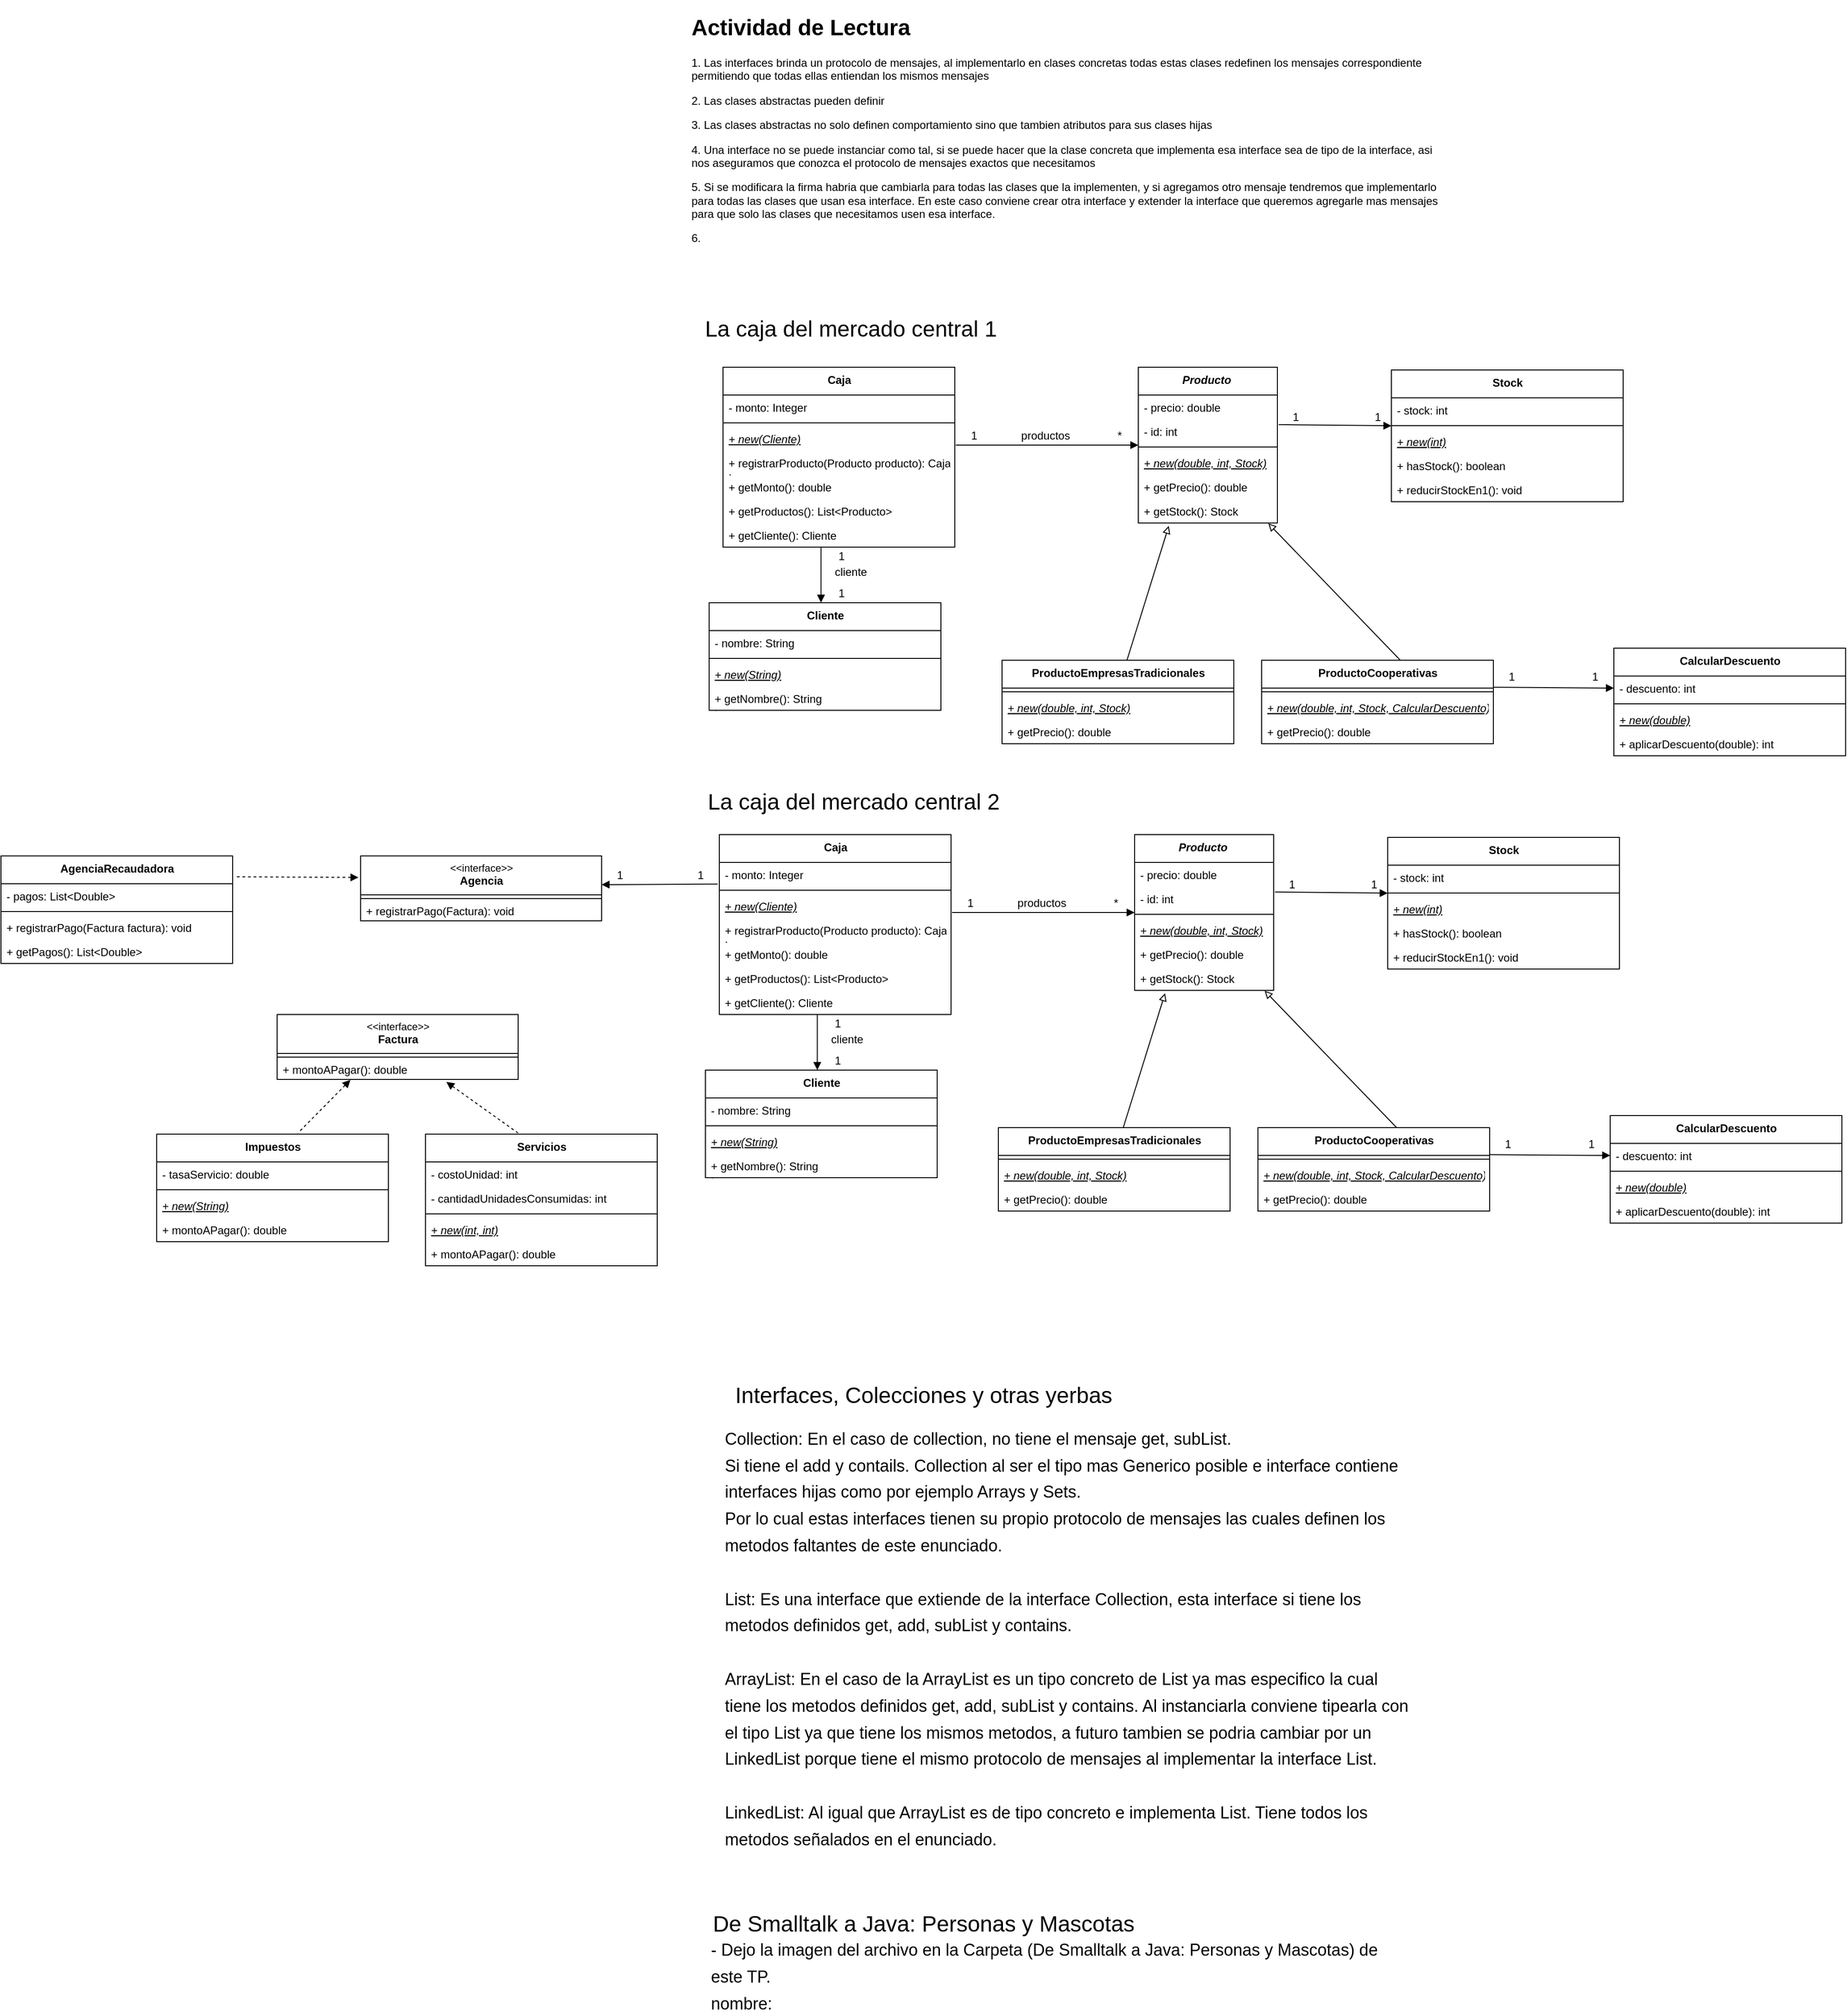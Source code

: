 <mxfile version="17.5.0" type="github">
  <diagram id="h2imKSvwqHgFwFgqD-qL" name="Page-1">
    <mxGraphModel dx="2871" dy="1004" grid="1" gridSize="10" guides="1" tooltips="1" connect="1" arrows="1" fold="1" page="1" pageScale="1" pageWidth="827" pageHeight="1169" math="0" shadow="0">
      <root>
        <mxCell id="0" />
        <mxCell id="1" parent="0" />
        <mxCell id="-CZiWa_femPdXsY6NKQu-2" value="&lt;h1&gt;Actividad de Lectura&lt;/h1&gt;&lt;p&gt;1. Las interfaces brinda un protocolo de mensajes, al implementarlo en clases concretas todas estas clases redefinen los mensajes correspondiente permitiendo que todas ellas entiendan los mismos mensajes&lt;/p&gt;&lt;p&gt;2. Las clases abstractas pueden definir&amp;nbsp;&lt;/p&gt;&lt;p&gt;3. Las clases abstractas no solo definen comportamiento sino que tambien atributos para sus clases hijas&lt;/p&gt;&lt;p&gt;4. Una interface no se puede instanciar como tal, si se puede hacer que la clase concreta que implementa esa interface sea de tipo de la interface, asi nos aseguramos que conozca el protocolo de mensajes exactos que necesitamos&lt;/p&gt;&lt;p&gt;5. Si se modificara la firma habria que cambiarla para todas las clases que la implementen, y si agregamos otro mensaje tendremos que implementarlo para todas las clases que usan esa interface. En este caso conviene crear otra interface y extender la interface que queremos agregarle mas mensajes para que solo las clases que necesitamos usen esa interface.&lt;/p&gt;&lt;p&gt;6.&lt;/p&gt;" style="text;html=1;strokeColor=none;fillColor=none;spacing=5;spacingTop=-20;whiteSpace=wrap;overflow=hidden;rounded=0;" parent="1" vertex="1">
          <mxGeometry y="10" width="820" height="320" as="geometry" />
        </mxCell>
        <mxCell id="-CZiWa_femPdXsY6NKQu-3" value="&lt;font style=&quot;font-size: 24px&quot;&gt;La caja del mercado central 1&lt;/font&gt;" style="text;html=1;strokeColor=none;fillColor=none;align=center;verticalAlign=middle;whiteSpace=wrap;rounded=0;" parent="1" vertex="1">
          <mxGeometry x="7" y="340" width="340" height="30" as="geometry" />
        </mxCell>
        <mxCell id="-CZiWa_femPdXsY6NKQu-32" style="edgeStyle=none;orthogonalLoop=1;jettySize=auto;html=1;exitX=1;exitY=1;exitDx=0;exitDy=0;endArrow=none;endFill=0;rounded=0;entryX=0.999;entryY=0.808;entryDx=0;entryDy=0;entryPerimeter=0;startArrow=block;startFill=1;" parent="1" source="-CZiWa_femPdXsY6NKQu-37" edge="1">
          <mxGeometry relative="1" as="geometry">
            <mxPoint x="289.997" y="479.998" as="targetPoint" />
            <mxPoint x="482.21" y="480.422" as="sourcePoint" />
          </mxGeometry>
        </mxCell>
        <mxCell id="-CZiWa_femPdXsY6NKQu-33" style="edgeStyle=none;orthogonalLoop=1;jettySize=auto;html=1;endArrow=none;endFill=0;rounded=0;entryX=0.5;entryY=0;entryDx=0;entryDy=0;startArrow=block;startFill=0;exitX=0.219;exitY=1.122;exitDx=0;exitDy=0;exitPerimeter=0;" parent="1" source="gRFT-Wpe63Sl7lDczQc_-70" edge="1">
          <mxGeometry relative="1" as="geometry">
            <mxPoint x="473.5" y="716" as="targetPoint" />
            <mxPoint x="542.149" y="485.402" as="sourcePoint" />
          </mxGeometry>
        </mxCell>
        <mxCell id="-CZiWa_femPdXsY6NKQu-34" style="edgeStyle=none;orthogonalLoop=1;jettySize=auto;html=1;endArrow=none;endFill=0;rounded=0;entryX=0.5;entryY=0;entryDx=0;entryDy=0;startArrow=block;startFill=0;exitX=0.935;exitY=1.015;exitDx=0;exitDy=0;exitPerimeter=0;" parent="1" source="gRFT-Wpe63Sl7lDczQc_-70" edge="1">
          <mxGeometry relative="1" as="geometry">
            <mxPoint x="773.5" y="716" as="targetPoint" />
            <mxPoint x="651.631" y="485.402" as="sourcePoint" />
          </mxGeometry>
        </mxCell>
        <mxCell id="-CZiWa_femPdXsY6NKQu-36" value="productos" style="text;html=1;strokeColor=none;fillColor=none;align=center;verticalAlign=middle;whiteSpace=wrap;rounded=0;" parent="1" vertex="1">
          <mxGeometry x="367" y="460" width="40" height="20" as="geometry" />
        </mxCell>
        <mxCell id="-CZiWa_femPdXsY6NKQu-37" value="*" style="text;html=1;strokeColor=none;fillColor=none;align=center;verticalAlign=middle;whiteSpace=wrap;rounded=0;" parent="1" vertex="1">
          <mxGeometry x="447" y="460" width="40" height="20" as="geometry" />
        </mxCell>
        <mxCell id="-CZiWa_femPdXsY6NKQu-38" value="1" style="text;html=1;strokeColor=none;fillColor=none;align=center;verticalAlign=middle;whiteSpace=wrap;rounded=0;" parent="1" vertex="1">
          <mxGeometry x="290" y="460" width="40" height="20" as="geometry" />
        </mxCell>
        <mxCell id="vVhiKxb_t9OgOWYi2Gku-13" style="edgeStyle=none;orthogonalLoop=1;jettySize=auto;html=1;exitX=0.481;exitY=-0.001;exitDx=0;exitDy=0;endArrow=none;endFill=0;rounded=0;entryX=0.481;entryY=1.022;entryDx=0;entryDy=0;entryPerimeter=0;startArrow=block;startFill=1;exitPerimeter=0;" parent="1" edge="1">
          <mxGeometry relative="1" as="geometry">
            <mxPoint x="144.68" y="590.572" as="targetPoint" />
            <mxPoint x="144.68" y="649.914" as="sourcePoint" />
          </mxGeometry>
        </mxCell>
        <mxCell id="vVhiKxb_t9OgOWYi2Gku-14" value="cliente" style="text;html=1;strokeColor=none;fillColor=none;align=center;verticalAlign=middle;whiteSpace=wrap;rounded=0;" parent="1" vertex="1">
          <mxGeometry x="157" y="607" width="40" height="20" as="geometry" />
        </mxCell>
        <mxCell id="vVhiKxb_t9OgOWYi2Gku-15" value="1" style="text;html=1;strokeColor=none;fillColor=none;align=center;verticalAlign=middle;whiteSpace=wrap;rounded=0;" parent="1" vertex="1">
          <mxGeometry x="147" y="590" width="40" height="20" as="geometry" />
        </mxCell>
        <mxCell id="vVhiKxb_t9OgOWYi2Gku-16" value="1" style="text;html=1;strokeColor=none;fillColor=none;align=center;verticalAlign=middle;whiteSpace=wrap;rounded=0;" parent="1" vertex="1">
          <mxGeometry x="147" y="630" width="40" height="20" as="geometry" />
        </mxCell>
        <mxCell id="vVhiKxb_t9OgOWYi2Gku-91" value="&lt;font style=&quot;font-size: 24px&quot;&gt;La caja del mercado central 2&lt;/font&gt;" style="text;html=1;strokeColor=none;fillColor=none;align=center;verticalAlign=middle;whiteSpace=wrap;rounded=0;" parent="1" vertex="1">
          <mxGeometry x="10" y="850" width="340" height="30" as="geometry" />
        </mxCell>
        <mxCell id="vVhiKxb_t9OgOWYi2Gku-92" value="&lt;font style=&quot;font-size: 24px&quot;&gt;Interfaces, Colecciones y otras yerbas&lt;/font&gt;" style="text;html=1;strokeColor=none;fillColor=none;align=center;verticalAlign=middle;whiteSpace=wrap;rounded=0;" parent="1" vertex="1">
          <mxGeometry x="24" y="1490" width="463" height="30" as="geometry" />
        </mxCell>
        <mxCell id="vVhiKxb_t9OgOWYi2Gku-93" value="&lt;font style=&quot;font-size: 18px&quot;&gt;Collection: En el caso de collection, no tiene el mensaje get, subList.&lt;br&gt;Si tiene el add y contails. Collection al ser el tipo mas Generico posible e interface contiene interfaces hijas como por ejemplo Arrays y Sets.&lt;br&gt;Por lo cual estas interfaces tienen su propio protocolo de mensajes las cuales definen los metodos faltantes de este enunciado.&lt;br&gt;&lt;br&gt;List: Es una interface que extiende de la interface Collection, esta interface si tiene los metodos definidos get, add, subList y contains.&lt;br&gt;&lt;br&gt;ArrayList: En el caso de la ArrayList es un tipo concreto de List ya mas especifico la cual tiene los metodos definidos get, add, subList y contains. Al instanciarla conviene tipearla con el tipo List ya que tiene los mismos metodos, a futuro tambien se podria cambiar por un LinkedList porque tiene el mismo protocolo de mensajes al implementar la interface List.&lt;br&gt;&lt;br&gt;LinkedList: Al igual que ArrayList es de tipo concreto e implementa List. Tiene todos los metodos señalados en el enunciado.&lt;br&gt;&lt;br&gt;&lt;/font&gt;" style="text;html=1;strokeColor=none;fillColor=none;align=left;verticalAlign=middle;whiteSpace=wrap;rounded=0;fontSize=24;" parent="1" vertex="1">
          <mxGeometry x="39" y="1760" width="750" height="40" as="geometry" />
        </mxCell>
        <mxCell id="vVhiKxb_t9OgOWYi2Gku-94" value="&lt;font style=&quot;font-size: 24px&quot;&gt;De Smalltalk a Java: Personas y Mascotas&lt;/font&gt;" style="text;html=1;strokeColor=none;fillColor=none;align=center;verticalAlign=middle;whiteSpace=wrap;rounded=0;" parent="1" vertex="1">
          <mxGeometry x="24" y="2060" width="463" height="30" as="geometry" />
        </mxCell>
        <mxCell id="vVhiKxb_t9OgOWYi2Gku-95" value="&lt;font style=&quot;font-size: 18px&quot;&gt;- Dejo la imagen del archivo en la Carpeta (De Smalltalk a Java: Personas y Mascotas) de este TP.&lt;br&gt;nombre:&amp;nbsp;&lt;br&gt;&lt;/font&gt;" style="text;html=1;strokeColor=none;fillColor=none;align=left;verticalAlign=middle;whiteSpace=wrap;rounded=0;fontSize=24;" parent="1" vertex="1">
          <mxGeometry x="24" y="2110" width="750" height="40" as="geometry" />
        </mxCell>
        <mxCell id="gRFT-Wpe63Sl7lDczQc_-9" style="edgeStyle=none;orthogonalLoop=1;jettySize=auto;html=1;exitX=0;exitY=0.516;exitDx=0;exitDy=0;endArrow=none;endFill=0;rounded=0;startArrow=block;startFill=1;exitPerimeter=0;entryX=1.009;entryY=0.228;entryDx=0;entryDy=0;entryPerimeter=0;" edge="1" parent="1" source="gRFT-Wpe63Sl7lDczQc_-62" target="s8EH2hZSlrzV0o0GCKrY-9">
          <mxGeometry relative="1" as="geometry">
            <mxPoint x="700" y="456" as="targetPoint" />
            <mxPoint x="808.935" y="456.126" as="sourcePoint" />
          </mxGeometry>
        </mxCell>
        <mxCell id="gRFT-Wpe63Sl7lDczQc_-10" style="edgeStyle=none;orthogonalLoop=1;jettySize=auto;html=1;exitX=0;exitY=0.5;exitDx=0;exitDy=0;endArrow=none;endFill=0;rounded=0;startArrow=block;startFill=1;entryX=0.998;entryY=0.324;entryDx=0;entryDy=0;entryPerimeter=0;" edge="1" parent="1" source="gRFT-Wpe63Sl7lDczQc_-2" target="gRFT-Wpe63Sl7lDczQc_-52">
          <mxGeometry relative="1" as="geometry">
            <mxPoint x="901.012" y="731.222" as="targetPoint" />
            <mxPoint x="808.935" y="396.126" as="sourcePoint" />
          </mxGeometry>
        </mxCell>
        <mxCell id="gRFT-Wpe63Sl7lDczQc_-13" value="1" style="text;html=1;strokeColor=none;fillColor=none;align=center;verticalAlign=middle;whiteSpace=wrap;rounded=0;" vertex="1" parent="1">
          <mxGeometry x="637" y="440" width="40" height="20" as="geometry" />
        </mxCell>
        <mxCell id="gRFT-Wpe63Sl7lDczQc_-14" value="1" style="text;html=1;strokeColor=none;fillColor=none;align=center;verticalAlign=middle;whiteSpace=wrap;rounded=0;" vertex="1" parent="1">
          <mxGeometry x="723.5" y="440" width="43" height="20" as="geometry" />
        </mxCell>
        <mxCell id="gRFT-Wpe63Sl7lDczQc_-16" value="1" style="text;html=1;strokeColor=none;fillColor=none;align=center;verticalAlign=middle;whiteSpace=wrap;rounded=0;" vertex="1" parent="1">
          <mxGeometry x="870" y="720" width="40" height="20" as="geometry" />
        </mxCell>
        <mxCell id="gRFT-Wpe63Sl7lDczQc_-17" value="1" style="text;html=1;strokeColor=none;fillColor=none;align=center;verticalAlign=middle;whiteSpace=wrap;rounded=0;" vertex="1" parent="1">
          <mxGeometry x="960" y="720" width="40" height="20" as="geometry" />
        </mxCell>
        <mxCell id="gRFT-Wpe63Sl7lDczQc_-18" value="&lt;span style=&quot;font-size: 12px ; font-weight: 700&quot;&gt;Caja&lt;/span&gt;" style="swimlane;fontStyle=0;align=center;verticalAlign=top;childLayout=stackLayout;horizontal=1;startSize=30;horizontalStack=0;resizeParent=1;resizeParentMax=0;resizeLast=0;collapsible=0;marginBottom=0;html=1;labelBackgroundColor=none;labelBorderColor=none;fontSize=11;" vertex="1" parent="1">
          <mxGeometry x="39" y="396" width="250" height="194" as="geometry" />
        </mxCell>
        <mxCell id="gRFT-Wpe63Sl7lDczQc_-30" value="- monto: Integer" style="text;strokeColor=none;fillColor=none;align=left;verticalAlign=top;spacingLeft=4;spacingRight=4;overflow=hidden;rotatable=0;points=[[0,0.5],[1,0.5]];portConstraint=eastwest;" vertex="1" parent="gRFT-Wpe63Sl7lDczQc_-18">
          <mxGeometry y="30" width="250" height="26" as="geometry" />
        </mxCell>
        <mxCell id="gRFT-Wpe63Sl7lDczQc_-21" value="" style="line;strokeWidth=1;fillColor=none;align=left;verticalAlign=middle;spacingTop=-1;spacingLeft=3;spacingRight=3;rotatable=0;labelPosition=right;points=[];portConstraint=eastwest;labelBackgroundColor=none;labelBorderColor=none;fontSize=11;html=1;" vertex="1" parent="gRFT-Wpe63Sl7lDczQc_-18">
          <mxGeometry y="56" width="250" height="8" as="geometry" />
        </mxCell>
        <mxCell id="gRFT-Wpe63Sl7lDczQc_-31" value="+ new(Cliente)" style="text;strokeColor=none;fillColor=none;align=left;verticalAlign=top;spacingLeft=4;spacingRight=4;overflow=hidden;rotatable=0;points=[[0,0.5],[1,0.5]];portConstraint=eastwest;fontStyle=6" vertex="1" parent="gRFT-Wpe63Sl7lDczQc_-18">
          <mxGeometry y="64" width="250" height="26" as="geometry" />
        </mxCell>
        <mxCell id="gRFT-Wpe63Sl7lDczQc_-32" value="+ registrarProducto(Producto producto): Caja&#xa;: " style="text;strokeColor=none;fillColor=none;align=left;verticalAlign=top;spacingLeft=4;spacingRight=4;overflow=hidden;rotatable=0;points=[[0,0.5],[1,0.5]];portConstraint=eastwest;" vertex="1" parent="gRFT-Wpe63Sl7lDczQc_-18">
          <mxGeometry y="90" width="250" height="26" as="geometry" />
        </mxCell>
        <mxCell id="gRFT-Wpe63Sl7lDczQc_-33" value="+ getMonto(): double" style="text;strokeColor=none;fillColor=none;align=left;verticalAlign=top;spacingLeft=4;spacingRight=4;overflow=hidden;rotatable=0;points=[[0,0.5],[1,0.5]];portConstraint=eastwest;" vertex="1" parent="gRFT-Wpe63Sl7lDczQc_-18">
          <mxGeometry y="116" width="250" height="26" as="geometry" />
        </mxCell>
        <mxCell id="gRFT-Wpe63Sl7lDczQc_-34" value="+ getProductos(): List&lt;Producto&gt;" style="text;strokeColor=none;fillColor=none;align=left;verticalAlign=top;spacingLeft=4;spacingRight=4;overflow=hidden;rotatable=0;points=[[0,0.5],[1,0.5]];portConstraint=eastwest;" vertex="1" parent="gRFT-Wpe63Sl7lDczQc_-18">
          <mxGeometry y="142" width="250" height="26" as="geometry" />
        </mxCell>
        <mxCell id="gRFT-Wpe63Sl7lDczQc_-35" value="+ getCliente(): Cliente" style="text;strokeColor=none;fillColor=none;align=left;verticalAlign=top;spacingLeft=4;spacingRight=4;overflow=hidden;rotatable=0;points=[[0,0.5],[1,0.5]];portConstraint=eastwest;" vertex="1" parent="gRFT-Wpe63Sl7lDczQc_-18">
          <mxGeometry y="168" width="250" height="26" as="geometry" />
        </mxCell>
        <mxCell id="gRFT-Wpe63Sl7lDczQc_-36" value="&lt;span style=&quot;font-size: 12px ; font-weight: 700&quot;&gt;Cliente&lt;/span&gt;" style="swimlane;fontStyle=0;align=center;verticalAlign=top;childLayout=stackLayout;horizontal=1;startSize=30;horizontalStack=0;resizeParent=1;resizeParentMax=0;resizeLast=0;collapsible=0;marginBottom=0;html=1;labelBackgroundColor=none;labelBorderColor=none;fontSize=11;" vertex="1" parent="1">
          <mxGeometry x="24" y="650" width="250" height="116" as="geometry" />
        </mxCell>
        <mxCell id="gRFT-Wpe63Sl7lDczQc_-44" value="- nombre: String" style="text;strokeColor=none;fillColor=none;align=left;verticalAlign=top;spacingLeft=4;spacingRight=4;overflow=hidden;rotatable=0;points=[[0,0.5],[1,0.5]];portConstraint=eastwest;" vertex="1" parent="gRFT-Wpe63Sl7lDczQc_-36">
          <mxGeometry y="30" width="250" height="26" as="geometry" />
        </mxCell>
        <mxCell id="gRFT-Wpe63Sl7lDczQc_-38" value="" style="line;strokeWidth=1;fillColor=none;align=left;verticalAlign=middle;spacingTop=-1;spacingLeft=3;spacingRight=3;rotatable=0;labelPosition=right;points=[];portConstraint=eastwest;labelBackgroundColor=none;labelBorderColor=none;fontSize=11;html=1;" vertex="1" parent="gRFT-Wpe63Sl7lDczQc_-36">
          <mxGeometry y="56" width="250" height="8" as="geometry" />
        </mxCell>
        <mxCell id="gRFT-Wpe63Sl7lDczQc_-45" value="+ new(String)" style="text;strokeColor=none;fillColor=none;align=left;verticalAlign=top;spacingLeft=4;spacingRight=4;overflow=hidden;rotatable=0;points=[[0,0.5],[1,0.5]];portConstraint=eastwest;fontStyle=6" vertex="1" parent="gRFT-Wpe63Sl7lDczQc_-36">
          <mxGeometry y="64" width="250" height="26" as="geometry" />
        </mxCell>
        <mxCell id="vVhiKxb_t9OgOWYi2Gku-9" value="+ getNombre(): String&#xa;: " style="text;strokeColor=none;fillColor=none;align=left;verticalAlign=top;spacingLeft=4;spacingRight=4;overflow=hidden;rotatable=0;points=[[0,0.5],[1,0.5]];portConstraint=eastwest;" parent="gRFT-Wpe63Sl7lDczQc_-36" vertex="1">
          <mxGeometry y="90" width="250" height="26" as="geometry" />
        </mxCell>
        <mxCell id="gRFT-Wpe63Sl7lDczQc_-47" value="&lt;span style=&quot;font-size: 12px ; font-weight: 700&quot;&gt;ProductoEmpresasTradicionales&lt;/span&gt;" style="swimlane;fontStyle=0;align=center;verticalAlign=top;childLayout=stackLayout;horizontal=1;startSize=30;horizontalStack=0;resizeParent=1;resizeParentMax=0;resizeLast=0;collapsible=0;marginBottom=0;html=1;labelBackgroundColor=none;labelBorderColor=none;fontSize=11;" vertex="1" parent="1">
          <mxGeometry x="340" y="712" width="250" height="90" as="geometry" />
        </mxCell>
        <mxCell id="gRFT-Wpe63Sl7lDczQc_-49" value="" style="line;strokeWidth=1;fillColor=none;align=left;verticalAlign=middle;spacingTop=-1;spacingLeft=3;spacingRight=3;rotatable=0;labelPosition=right;points=[];portConstraint=eastwest;labelBackgroundColor=none;labelBorderColor=none;fontSize=11;html=1;" vertex="1" parent="gRFT-Wpe63Sl7lDczQc_-47">
          <mxGeometry y="30" width="250" height="8" as="geometry" />
        </mxCell>
        <mxCell id="vVhiKxb_t9OgOWYi2Gku-20" value="+ new(double, int, Stock)" style="text;strokeColor=none;fillColor=none;align=left;verticalAlign=top;spacingLeft=4;spacingRight=4;overflow=hidden;rotatable=0;points=[[0,0.5],[1,0.5]];portConstraint=eastwest;fontStyle=6" parent="gRFT-Wpe63Sl7lDczQc_-47" vertex="1">
          <mxGeometry y="38" width="250" height="26" as="geometry" />
        </mxCell>
        <mxCell id="s8EH2hZSlrzV0o0GCKrY-10" value="+ getPrecio(): double" style="text;strokeColor=none;fillColor=none;align=left;verticalAlign=top;spacingLeft=4;spacingRight=4;overflow=hidden;rotatable=0;points=[[0,0.5],[1,0.5]];portConstraint=eastwest;fontStyle=0" parent="gRFT-Wpe63Sl7lDczQc_-47" vertex="1">
          <mxGeometry y="64" width="250" height="26" as="geometry" />
        </mxCell>
        <mxCell id="gRFT-Wpe63Sl7lDczQc_-52" value="&lt;span style=&quot;font-size: 12px ; font-weight: 700&quot;&gt;ProductoCooperativas&lt;/span&gt;" style="swimlane;fontStyle=0;align=center;verticalAlign=top;childLayout=stackLayout;horizontal=1;startSize=30;horizontalStack=0;resizeParent=1;resizeParentMax=0;resizeLast=0;collapsible=0;marginBottom=0;html=1;labelBackgroundColor=none;labelBorderColor=none;fontSize=11;" vertex="1" parent="1">
          <mxGeometry x="620" y="712" width="250" height="90" as="geometry" />
        </mxCell>
        <mxCell id="gRFT-Wpe63Sl7lDczQc_-53" value="" style="line;strokeWidth=1;fillColor=none;align=left;verticalAlign=middle;spacingTop=-1;spacingLeft=3;spacingRight=3;rotatable=0;labelPosition=right;points=[];portConstraint=eastwest;labelBackgroundColor=none;labelBorderColor=none;fontSize=11;html=1;" vertex="1" parent="gRFT-Wpe63Sl7lDczQc_-52">
          <mxGeometry y="30" width="250" height="8" as="geometry" />
        </mxCell>
        <mxCell id="gRFT-Wpe63Sl7lDczQc_-54" value="+ new(double, int, Stock, CalcularDescuento)" style="text;strokeColor=none;fillColor=none;align=left;verticalAlign=top;spacingLeft=4;spacingRight=4;overflow=hidden;rotatable=0;points=[[0,0.5],[1,0.5]];portConstraint=eastwest;fontStyle=6" vertex="1" parent="gRFT-Wpe63Sl7lDczQc_-52">
          <mxGeometry y="38" width="250" height="26" as="geometry" />
        </mxCell>
        <mxCell id="gRFT-Wpe63Sl7lDczQc_-55" value="+ getPrecio(): double" style="text;strokeColor=none;fillColor=none;align=left;verticalAlign=top;spacingLeft=4;spacingRight=4;overflow=hidden;rotatable=0;points=[[0,0.5],[1,0.5]];portConstraint=eastwest;fontStyle=0" vertex="1" parent="gRFT-Wpe63Sl7lDczQc_-52">
          <mxGeometry y="64" width="250" height="26" as="geometry" />
        </mxCell>
        <mxCell id="gRFT-Wpe63Sl7lDczQc_-56" value="&lt;span style=&quot;font-size: 12px ; font-weight: 700&quot;&gt;CalcularDescuento&lt;/span&gt;" style="swimlane;fontStyle=0;align=center;verticalAlign=top;childLayout=stackLayout;horizontal=1;startSize=30;horizontalStack=0;resizeParent=1;resizeParentMax=0;resizeLast=0;collapsible=0;marginBottom=0;html=1;labelBackgroundColor=none;labelBorderColor=none;fontSize=11;" vertex="1" parent="1">
          <mxGeometry x="1000" y="699" width="250" height="116" as="geometry" />
        </mxCell>
        <mxCell id="gRFT-Wpe63Sl7lDczQc_-2" value="- descuento: int" style="text;strokeColor=none;fillColor=none;align=left;verticalAlign=top;spacingLeft=4;spacingRight=4;overflow=hidden;rotatable=0;points=[[0,0.5],[1,0.5]];portConstraint=eastwest;" vertex="1" parent="gRFT-Wpe63Sl7lDczQc_-56">
          <mxGeometry y="30" width="250" height="26" as="geometry" />
        </mxCell>
        <mxCell id="gRFT-Wpe63Sl7lDczQc_-57" value="" style="line;strokeWidth=1;fillColor=none;align=left;verticalAlign=middle;spacingTop=-1;spacingLeft=3;spacingRight=3;rotatable=0;labelPosition=right;points=[];portConstraint=eastwest;labelBackgroundColor=none;labelBorderColor=none;fontSize=11;html=1;" vertex="1" parent="gRFT-Wpe63Sl7lDczQc_-56">
          <mxGeometry y="56" width="250" height="8" as="geometry" />
        </mxCell>
        <mxCell id="gRFT-Wpe63Sl7lDczQc_-58" value="+ new(double)" style="text;strokeColor=none;fillColor=none;align=left;verticalAlign=top;spacingLeft=4;spacingRight=4;overflow=hidden;rotatable=0;points=[[0,0.5],[1,0.5]];portConstraint=eastwest;fontStyle=6" vertex="1" parent="gRFT-Wpe63Sl7lDczQc_-56">
          <mxGeometry y="64" width="250" height="26" as="geometry" />
        </mxCell>
        <mxCell id="gRFT-Wpe63Sl7lDczQc_-59" value="+ aplicarDescuento(double): int" style="text;strokeColor=none;fillColor=none;align=left;verticalAlign=top;spacingLeft=4;spacingRight=4;overflow=hidden;rotatable=0;points=[[0,0.5],[1,0.5]];portConstraint=eastwest;fontStyle=0" vertex="1" parent="gRFT-Wpe63Sl7lDczQc_-56">
          <mxGeometry y="90" width="250" height="26" as="geometry" />
        </mxCell>
        <mxCell id="gRFT-Wpe63Sl7lDczQc_-60" value="&lt;span style=&quot;font-size: 12px ; font-weight: 700&quot;&gt;Stock&lt;/span&gt;" style="swimlane;fontStyle=0;align=center;verticalAlign=top;childLayout=stackLayout;horizontal=1;startSize=30;horizontalStack=0;resizeParent=1;resizeParentMax=0;resizeLast=0;collapsible=0;marginBottom=0;html=1;labelBackgroundColor=none;labelBorderColor=none;fontSize=11;" vertex="1" parent="1">
          <mxGeometry x="760" y="399" width="250" height="142" as="geometry" />
        </mxCell>
        <mxCell id="gRFT-Wpe63Sl7lDczQc_-61" value="- stock: int" style="text;strokeColor=none;fillColor=none;align=left;verticalAlign=top;spacingLeft=4;spacingRight=4;overflow=hidden;rotatable=0;points=[[0,0.5],[1,0.5]];portConstraint=eastwest;" vertex="1" parent="gRFT-Wpe63Sl7lDczQc_-60">
          <mxGeometry y="30" width="250" height="26" as="geometry" />
        </mxCell>
        <mxCell id="gRFT-Wpe63Sl7lDczQc_-62" value="" style="line;strokeWidth=1;fillColor=none;align=left;verticalAlign=middle;spacingTop=-1;spacingLeft=3;spacingRight=3;rotatable=0;labelPosition=right;points=[];portConstraint=eastwest;labelBackgroundColor=none;labelBorderColor=none;fontSize=11;html=1;" vertex="1" parent="gRFT-Wpe63Sl7lDczQc_-60">
          <mxGeometry y="56" width="250" height="8" as="geometry" />
        </mxCell>
        <mxCell id="gRFT-Wpe63Sl7lDczQc_-63" value="+ new(int)" style="text;strokeColor=none;fillColor=none;align=left;verticalAlign=top;spacingLeft=4;spacingRight=4;overflow=hidden;rotatable=0;points=[[0,0.5],[1,0.5]];portConstraint=eastwest;fontStyle=6" vertex="1" parent="gRFT-Wpe63Sl7lDczQc_-60">
          <mxGeometry y="64" width="250" height="26" as="geometry" />
        </mxCell>
        <mxCell id="gRFT-Wpe63Sl7lDczQc_-64" value="+ hasStock(): boolean" style="text;strokeColor=none;fillColor=none;align=left;verticalAlign=top;spacingLeft=4;spacingRight=4;overflow=hidden;rotatable=0;points=[[0,0.5],[1,0.5]];portConstraint=eastwest;fontStyle=0" vertex="1" parent="gRFT-Wpe63Sl7lDczQc_-60">
          <mxGeometry y="90" width="250" height="26" as="geometry" />
        </mxCell>
        <mxCell id="gRFT-Wpe63Sl7lDczQc_-15" value="+ reducirStockEn1(): void" style="text;strokeColor=none;fillColor=none;align=left;verticalAlign=top;spacingLeft=4;spacingRight=4;overflow=hidden;rotatable=0;points=[[0,0.5],[1,0.5]];portConstraint=eastwest;" vertex="1" parent="gRFT-Wpe63Sl7lDczQc_-60">
          <mxGeometry y="116" width="250" height="26" as="geometry" />
        </mxCell>
        <mxCell id="gRFT-Wpe63Sl7lDczQc_-65" value="&lt;span style=&quot;font-size: 12px ; font-style: italic ; font-weight: 700&quot;&gt;Producto&amp;nbsp;&lt;/span&gt;" style="swimlane;fontStyle=0;align=center;verticalAlign=top;childLayout=stackLayout;horizontal=1;startSize=30;horizontalStack=0;resizeParent=1;resizeParentMax=0;resizeLast=0;collapsible=0;marginBottom=0;html=1;labelBackgroundColor=none;labelBorderColor=none;fontSize=11;" vertex="1" parent="1">
          <mxGeometry x="487" y="396" width="150" height="168" as="geometry" />
        </mxCell>
        <mxCell id="-CZiWa_femPdXsY6NKQu-6" value="- precio: double" style="text;strokeColor=none;fillColor=none;align=left;verticalAlign=top;spacingLeft=4;spacingRight=4;overflow=hidden;rotatable=0;points=[[0,0.5],[1,0.5]];portConstraint=eastwest;" parent="gRFT-Wpe63Sl7lDczQc_-65" vertex="1">
          <mxGeometry y="30" width="150" height="26" as="geometry" />
        </mxCell>
        <mxCell id="s8EH2hZSlrzV0o0GCKrY-9" value="- id: int" style="text;strokeColor=none;fillColor=none;align=left;verticalAlign=top;spacingLeft=4;spacingRight=4;overflow=hidden;rotatable=0;points=[[0,0.5],[1,0.5]];portConstraint=eastwest;" parent="gRFT-Wpe63Sl7lDczQc_-65" vertex="1">
          <mxGeometry y="56" width="150" height="26" as="geometry" />
        </mxCell>
        <mxCell id="gRFT-Wpe63Sl7lDczQc_-67" value="" style="line;strokeWidth=1;fillColor=none;align=left;verticalAlign=middle;spacingTop=-1;spacingLeft=3;spacingRight=3;rotatable=0;labelPosition=right;points=[];portConstraint=eastwest;labelBackgroundColor=none;labelBorderColor=none;fontSize=11;html=1;" vertex="1" parent="gRFT-Wpe63Sl7lDczQc_-65">
          <mxGeometry y="82" width="150" height="8" as="geometry" />
        </mxCell>
        <mxCell id="vVhiKxb_t9OgOWYi2Gku-17" value="+ new(double, int, Stock)" style="text;strokeColor=none;fillColor=none;align=left;verticalAlign=top;spacingLeft=4;spacingRight=4;overflow=hidden;rotatable=0;points=[[0,0.5],[1,0.5]];portConstraint=eastwest;fontStyle=6" parent="gRFT-Wpe63Sl7lDczQc_-65" vertex="1">
          <mxGeometry y="90" width="150" height="26" as="geometry" />
        </mxCell>
        <mxCell id="gRFT-Wpe63Sl7lDczQc_-69" value="+ getPrecio(): double" style="text;strokeColor=none;fillColor=none;align=left;verticalAlign=top;spacingLeft=4;spacingRight=4;overflow=hidden;rotatable=0;points=[[0,0.5],[1,0.5]];portConstraint=eastwest;fontStyle=0" vertex="1" parent="gRFT-Wpe63Sl7lDczQc_-65">
          <mxGeometry y="116" width="150" height="26" as="geometry" />
        </mxCell>
        <mxCell id="gRFT-Wpe63Sl7lDczQc_-70" value="+ getStock(): Stock" style="text;strokeColor=none;fillColor=none;align=left;verticalAlign=top;spacingLeft=4;spacingRight=4;overflow=hidden;rotatable=0;points=[[0,0.5],[1,0.5]];portConstraint=eastwest;" vertex="1" parent="gRFT-Wpe63Sl7lDczQc_-65">
          <mxGeometry y="142" width="150" height="26" as="geometry" />
        </mxCell>
        <mxCell id="gRFT-Wpe63Sl7lDczQc_-72" style="edgeStyle=none;orthogonalLoop=1;jettySize=auto;html=1;exitX=1;exitY=1;exitDx=0;exitDy=0;endArrow=none;endFill=0;rounded=0;entryX=0.999;entryY=0.808;entryDx=0;entryDy=0;entryPerimeter=0;startArrow=block;startFill=1;" edge="1" parent="1" source="gRFT-Wpe63Sl7lDczQc_-76">
          <mxGeometry relative="1" as="geometry">
            <mxPoint x="285.997" y="983.998" as="targetPoint" />
            <mxPoint x="478.21" y="984.422" as="sourcePoint" />
          </mxGeometry>
        </mxCell>
        <mxCell id="gRFT-Wpe63Sl7lDczQc_-73" style="edgeStyle=none;orthogonalLoop=1;jettySize=auto;html=1;endArrow=none;endFill=0;rounded=0;entryX=0.5;entryY=0;entryDx=0;entryDy=0;startArrow=block;startFill=0;exitX=0.219;exitY=1.122;exitDx=0;exitDy=0;exitPerimeter=0;" edge="1" parent="1" source="gRFT-Wpe63Sl7lDczQc_-126">
          <mxGeometry relative="1" as="geometry">
            <mxPoint x="469.5" y="1220" as="targetPoint" />
            <mxPoint x="538.149" y="989.402" as="sourcePoint" />
          </mxGeometry>
        </mxCell>
        <mxCell id="gRFT-Wpe63Sl7lDczQc_-74" style="edgeStyle=none;orthogonalLoop=1;jettySize=auto;html=1;endArrow=none;endFill=0;rounded=0;entryX=0.5;entryY=0;entryDx=0;entryDy=0;startArrow=block;startFill=0;exitX=0.935;exitY=1.015;exitDx=0;exitDy=0;exitPerimeter=0;" edge="1" parent="1" source="gRFT-Wpe63Sl7lDczQc_-126">
          <mxGeometry relative="1" as="geometry">
            <mxPoint x="769.5" y="1220" as="targetPoint" />
            <mxPoint x="647.631" y="989.402" as="sourcePoint" />
          </mxGeometry>
        </mxCell>
        <mxCell id="gRFT-Wpe63Sl7lDczQc_-75" value="productos" style="text;html=1;strokeColor=none;fillColor=none;align=center;verticalAlign=middle;whiteSpace=wrap;rounded=0;" vertex="1" parent="1">
          <mxGeometry x="363" y="964" width="40" height="20" as="geometry" />
        </mxCell>
        <mxCell id="gRFT-Wpe63Sl7lDczQc_-76" value="*" style="text;html=1;strokeColor=none;fillColor=none;align=center;verticalAlign=middle;whiteSpace=wrap;rounded=0;" vertex="1" parent="1">
          <mxGeometry x="443" y="964" width="40" height="20" as="geometry" />
        </mxCell>
        <mxCell id="gRFT-Wpe63Sl7lDczQc_-77" value="1" style="text;html=1;strokeColor=none;fillColor=none;align=center;verticalAlign=middle;whiteSpace=wrap;rounded=0;" vertex="1" parent="1">
          <mxGeometry x="286" y="964" width="40" height="20" as="geometry" />
        </mxCell>
        <mxCell id="gRFT-Wpe63Sl7lDczQc_-78" style="edgeStyle=none;orthogonalLoop=1;jettySize=auto;html=1;exitX=0.481;exitY=-0.001;exitDx=0;exitDy=0;endArrow=none;endFill=0;rounded=0;entryX=0.481;entryY=1.022;entryDx=0;entryDy=0;entryPerimeter=0;startArrow=block;startFill=1;exitPerimeter=0;" edge="1" parent="1">
          <mxGeometry relative="1" as="geometry">
            <mxPoint x="140.68" y="1094.572" as="targetPoint" />
            <mxPoint x="140.68" y="1153.914" as="sourcePoint" />
          </mxGeometry>
        </mxCell>
        <mxCell id="gRFT-Wpe63Sl7lDczQc_-79" value="cliente" style="text;html=1;strokeColor=none;fillColor=none;align=center;verticalAlign=middle;whiteSpace=wrap;rounded=0;" vertex="1" parent="1">
          <mxGeometry x="153" y="1111" width="40" height="20" as="geometry" />
        </mxCell>
        <mxCell id="gRFT-Wpe63Sl7lDczQc_-80" value="1" style="text;html=1;strokeColor=none;fillColor=none;align=center;verticalAlign=middle;whiteSpace=wrap;rounded=0;" vertex="1" parent="1">
          <mxGeometry x="143" y="1094" width="40" height="20" as="geometry" />
        </mxCell>
        <mxCell id="gRFT-Wpe63Sl7lDczQc_-81" value="1" style="text;html=1;strokeColor=none;fillColor=none;align=center;verticalAlign=middle;whiteSpace=wrap;rounded=0;" vertex="1" parent="1">
          <mxGeometry x="143" y="1134" width="40" height="20" as="geometry" />
        </mxCell>
        <mxCell id="gRFT-Wpe63Sl7lDczQc_-82" style="edgeStyle=none;orthogonalLoop=1;jettySize=auto;html=1;exitX=0;exitY=0.516;exitDx=0;exitDy=0;endArrow=none;endFill=0;rounded=0;startArrow=block;startFill=1;exitPerimeter=0;entryX=1.009;entryY=0.228;entryDx=0;entryDy=0;entryPerimeter=0;" edge="1" parent="1" source="gRFT-Wpe63Sl7lDczQc_-116" target="gRFT-Wpe63Sl7lDczQc_-122">
          <mxGeometry relative="1" as="geometry">
            <mxPoint x="696" y="960" as="targetPoint" />
            <mxPoint x="804.935" y="960.126" as="sourcePoint" />
          </mxGeometry>
        </mxCell>
        <mxCell id="gRFT-Wpe63Sl7lDczQc_-83" style="edgeStyle=none;orthogonalLoop=1;jettySize=auto;html=1;exitX=0;exitY=0.5;exitDx=0;exitDy=0;endArrow=none;endFill=0;rounded=0;startArrow=block;startFill=1;entryX=0.998;entryY=0.324;entryDx=0;entryDy=0;entryPerimeter=0;" edge="1" parent="1" source="gRFT-Wpe63Sl7lDczQc_-110" target="gRFT-Wpe63Sl7lDczQc_-105">
          <mxGeometry relative="1" as="geometry">
            <mxPoint x="897.012" y="1235.222" as="targetPoint" />
            <mxPoint x="804.935" y="900.126" as="sourcePoint" />
          </mxGeometry>
        </mxCell>
        <mxCell id="gRFT-Wpe63Sl7lDczQc_-84" value="1" style="text;html=1;strokeColor=none;fillColor=none;align=center;verticalAlign=middle;whiteSpace=wrap;rounded=0;" vertex="1" parent="1">
          <mxGeometry x="633" y="944" width="40" height="20" as="geometry" />
        </mxCell>
        <mxCell id="gRFT-Wpe63Sl7lDczQc_-85" value="1" style="text;html=1;strokeColor=none;fillColor=none;align=center;verticalAlign=middle;whiteSpace=wrap;rounded=0;" vertex="1" parent="1">
          <mxGeometry x="719.5" y="944" width="43" height="20" as="geometry" />
        </mxCell>
        <mxCell id="gRFT-Wpe63Sl7lDczQc_-86" value="1" style="text;html=1;strokeColor=none;fillColor=none;align=center;verticalAlign=middle;whiteSpace=wrap;rounded=0;" vertex="1" parent="1">
          <mxGeometry x="866" y="1224" width="40" height="20" as="geometry" />
        </mxCell>
        <mxCell id="gRFT-Wpe63Sl7lDczQc_-87" value="1" style="text;html=1;strokeColor=none;fillColor=none;align=center;verticalAlign=middle;whiteSpace=wrap;rounded=0;" vertex="1" parent="1">
          <mxGeometry x="956" y="1224" width="40" height="20" as="geometry" />
        </mxCell>
        <mxCell id="gRFT-Wpe63Sl7lDczQc_-88" value="&lt;span style=&quot;font-size: 12px ; font-weight: 700&quot;&gt;Caja&lt;/span&gt;" style="swimlane;fontStyle=0;align=center;verticalAlign=top;childLayout=stackLayout;horizontal=1;startSize=30;horizontalStack=0;resizeParent=1;resizeParentMax=0;resizeLast=0;collapsible=0;marginBottom=0;html=1;labelBackgroundColor=none;labelBorderColor=none;fontSize=11;" vertex="1" parent="1">
          <mxGeometry x="35" y="900" width="250" height="194" as="geometry" />
        </mxCell>
        <mxCell id="gRFT-Wpe63Sl7lDczQc_-89" value="- monto: Integer" style="text;strokeColor=none;fillColor=none;align=left;verticalAlign=top;spacingLeft=4;spacingRight=4;overflow=hidden;rotatable=0;points=[[0,0.5],[1,0.5]];portConstraint=eastwest;" vertex="1" parent="gRFT-Wpe63Sl7lDczQc_-88">
          <mxGeometry y="30" width="250" height="26" as="geometry" />
        </mxCell>
        <mxCell id="gRFT-Wpe63Sl7lDczQc_-90" value="" style="line;strokeWidth=1;fillColor=none;align=left;verticalAlign=middle;spacingTop=-1;spacingLeft=3;spacingRight=3;rotatable=0;labelPosition=right;points=[];portConstraint=eastwest;labelBackgroundColor=none;labelBorderColor=none;fontSize=11;html=1;" vertex="1" parent="gRFT-Wpe63Sl7lDczQc_-88">
          <mxGeometry y="56" width="250" height="8" as="geometry" />
        </mxCell>
        <mxCell id="gRFT-Wpe63Sl7lDczQc_-91" value="+ new(Cliente)" style="text;strokeColor=none;fillColor=none;align=left;verticalAlign=top;spacingLeft=4;spacingRight=4;overflow=hidden;rotatable=0;points=[[0,0.5],[1,0.5]];portConstraint=eastwest;fontStyle=6" vertex="1" parent="gRFT-Wpe63Sl7lDczQc_-88">
          <mxGeometry y="64" width="250" height="26" as="geometry" />
        </mxCell>
        <mxCell id="gRFT-Wpe63Sl7lDczQc_-92" value="+ registrarProducto(Producto producto): Caja&#xa;: " style="text;strokeColor=none;fillColor=none;align=left;verticalAlign=top;spacingLeft=4;spacingRight=4;overflow=hidden;rotatable=0;points=[[0,0.5],[1,0.5]];portConstraint=eastwest;" vertex="1" parent="gRFT-Wpe63Sl7lDczQc_-88">
          <mxGeometry y="90" width="250" height="26" as="geometry" />
        </mxCell>
        <mxCell id="gRFT-Wpe63Sl7lDczQc_-93" value="+ getMonto(): double" style="text;strokeColor=none;fillColor=none;align=left;verticalAlign=top;spacingLeft=4;spacingRight=4;overflow=hidden;rotatable=0;points=[[0,0.5],[1,0.5]];portConstraint=eastwest;" vertex="1" parent="gRFT-Wpe63Sl7lDczQc_-88">
          <mxGeometry y="116" width="250" height="26" as="geometry" />
        </mxCell>
        <mxCell id="gRFT-Wpe63Sl7lDczQc_-94" value="+ getProductos(): List&lt;Producto&gt;" style="text;strokeColor=none;fillColor=none;align=left;verticalAlign=top;spacingLeft=4;spacingRight=4;overflow=hidden;rotatable=0;points=[[0,0.5],[1,0.5]];portConstraint=eastwest;" vertex="1" parent="gRFT-Wpe63Sl7lDczQc_-88">
          <mxGeometry y="142" width="250" height="26" as="geometry" />
        </mxCell>
        <mxCell id="gRFT-Wpe63Sl7lDczQc_-95" value="+ getCliente(): Cliente" style="text;strokeColor=none;fillColor=none;align=left;verticalAlign=top;spacingLeft=4;spacingRight=4;overflow=hidden;rotatable=0;points=[[0,0.5],[1,0.5]];portConstraint=eastwest;" vertex="1" parent="gRFT-Wpe63Sl7lDczQc_-88">
          <mxGeometry y="168" width="250" height="26" as="geometry" />
        </mxCell>
        <mxCell id="gRFT-Wpe63Sl7lDczQc_-96" value="&lt;span style=&quot;font-size: 12px ; font-weight: 700&quot;&gt;Cliente&lt;/span&gt;" style="swimlane;fontStyle=0;align=center;verticalAlign=top;childLayout=stackLayout;horizontal=1;startSize=30;horizontalStack=0;resizeParent=1;resizeParentMax=0;resizeLast=0;collapsible=0;marginBottom=0;html=1;labelBackgroundColor=none;labelBorderColor=none;fontSize=11;" vertex="1" parent="1">
          <mxGeometry x="20" y="1154" width="250" height="116" as="geometry" />
        </mxCell>
        <mxCell id="gRFT-Wpe63Sl7lDczQc_-97" value="- nombre: String" style="text;strokeColor=none;fillColor=none;align=left;verticalAlign=top;spacingLeft=4;spacingRight=4;overflow=hidden;rotatable=0;points=[[0,0.5],[1,0.5]];portConstraint=eastwest;" vertex="1" parent="gRFT-Wpe63Sl7lDczQc_-96">
          <mxGeometry y="30" width="250" height="26" as="geometry" />
        </mxCell>
        <mxCell id="gRFT-Wpe63Sl7lDczQc_-98" value="" style="line;strokeWidth=1;fillColor=none;align=left;verticalAlign=middle;spacingTop=-1;spacingLeft=3;spacingRight=3;rotatable=0;labelPosition=right;points=[];portConstraint=eastwest;labelBackgroundColor=none;labelBorderColor=none;fontSize=11;html=1;" vertex="1" parent="gRFT-Wpe63Sl7lDczQc_-96">
          <mxGeometry y="56" width="250" height="8" as="geometry" />
        </mxCell>
        <mxCell id="gRFT-Wpe63Sl7lDczQc_-99" value="+ new(String)" style="text;strokeColor=none;fillColor=none;align=left;verticalAlign=top;spacingLeft=4;spacingRight=4;overflow=hidden;rotatable=0;points=[[0,0.5],[1,0.5]];portConstraint=eastwest;fontStyle=6" vertex="1" parent="gRFT-Wpe63Sl7lDczQc_-96">
          <mxGeometry y="64" width="250" height="26" as="geometry" />
        </mxCell>
        <mxCell id="gRFT-Wpe63Sl7lDczQc_-100" value="+ getNombre(): String&#xa;: " style="text;strokeColor=none;fillColor=none;align=left;verticalAlign=top;spacingLeft=4;spacingRight=4;overflow=hidden;rotatable=0;points=[[0,0.5],[1,0.5]];portConstraint=eastwest;" vertex="1" parent="gRFT-Wpe63Sl7lDczQc_-96">
          <mxGeometry y="90" width="250" height="26" as="geometry" />
        </mxCell>
        <mxCell id="gRFT-Wpe63Sl7lDczQc_-101" value="&lt;span style=&quot;font-size: 12px ; font-weight: 700&quot;&gt;ProductoEmpresasTradicionales&lt;/span&gt;" style="swimlane;fontStyle=0;align=center;verticalAlign=top;childLayout=stackLayout;horizontal=1;startSize=30;horizontalStack=0;resizeParent=1;resizeParentMax=0;resizeLast=0;collapsible=0;marginBottom=0;html=1;labelBackgroundColor=none;labelBorderColor=none;fontSize=11;" vertex="1" parent="1">
          <mxGeometry x="336" y="1216" width="250" height="90" as="geometry" />
        </mxCell>
        <mxCell id="gRFT-Wpe63Sl7lDczQc_-102" value="" style="line;strokeWidth=1;fillColor=none;align=left;verticalAlign=middle;spacingTop=-1;spacingLeft=3;spacingRight=3;rotatable=0;labelPosition=right;points=[];portConstraint=eastwest;labelBackgroundColor=none;labelBorderColor=none;fontSize=11;html=1;" vertex="1" parent="gRFT-Wpe63Sl7lDczQc_-101">
          <mxGeometry y="30" width="250" height="8" as="geometry" />
        </mxCell>
        <mxCell id="gRFT-Wpe63Sl7lDczQc_-103" value="+ new(double, int, Stock)" style="text;strokeColor=none;fillColor=none;align=left;verticalAlign=top;spacingLeft=4;spacingRight=4;overflow=hidden;rotatable=0;points=[[0,0.5],[1,0.5]];portConstraint=eastwest;fontStyle=6" vertex="1" parent="gRFT-Wpe63Sl7lDczQc_-101">
          <mxGeometry y="38" width="250" height="26" as="geometry" />
        </mxCell>
        <mxCell id="gRFT-Wpe63Sl7lDczQc_-104" value="+ getPrecio(): double" style="text;strokeColor=none;fillColor=none;align=left;verticalAlign=top;spacingLeft=4;spacingRight=4;overflow=hidden;rotatable=0;points=[[0,0.5],[1,0.5]];portConstraint=eastwest;fontStyle=0" vertex="1" parent="gRFT-Wpe63Sl7lDczQc_-101">
          <mxGeometry y="64" width="250" height="26" as="geometry" />
        </mxCell>
        <mxCell id="gRFT-Wpe63Sl7lDczQc_-105" value="&lt;span style=&quot;font-size: 12px ; font-weight: 700&quot;&gt;ProductoCooperativas&lt;/span&gt;" style="swimlane;fontStyle=0;align=center;verticalAlign=top;childLayout=stackLayout;horizontal=1;startSize=30;horizontalStack=0;resizeParent=1;resizeParentMax=0;resizeLast=0;collapsible=0;marginBottom=0;html=1;labelBackgroundColor=none;labelBorderColor=none;fontSize=11;" vertex="1" parent="1">
          <mxGeometry x="616" y="1216" width="250" height="90" as="geometry" />
        </mxCell>
        <mxCell id="gRFT-Wpe63Sl7lDczQc_-106" value="" style="line;strokeWidth=1;fillColor=none;align=left;verticalAlign=middle;spacingTop=-1;spacingLeft=3;spacingRight=3;rotatable=0;labelPosition=right;points=[];portConstraint=eastwest;labelBackgroundColor=none;labelBorderColor=none;fontSize=11;html=1;" vertex="1" parent="gRFT-Wpe63Sl7lDczQc_-105">
          <mxGeometry y="30" width="250" height="8" as="geometry" />
        </mxCell>
        <mxCell id="gRFT-Wpe63Sl7lDczQc_-107" value="+ new(double, int, Stock, CalcularDescuento)" style="text;strokeColor=none;fillColor=none;align=left;verticalAlign=top;spacingLeft=4;spacingRight=4;overflow=hidden;rotatable=0;points=[[0,0.5],[1,0.5]];portConstraint=eastwest;fontStyle=6" vertex="1" parent="gRFT-Wpe63Sl7lDczQc_-105">
          <mxGeometry y="38" width="250" height="26" as="geometry" />
        </mxCell>
        <mxCell id="gRFT-Wpe63Sl7lDczQc_-108" value="+ getPrecio(): double" style="text;strokeColor=none;fillColor=none;align=left;verticalAlign=top;spacingLeft=4;spacingRight=4;overflow=hidden;rotatable=0;points=[[0,0.5],[1,0.5]];portConstraint=eastwest;fontStyle=0" vertex="1" parent="gRFT-Wpe63Sl7lDczQc_-105">
          <mxGeometry y="64" width="250" height="26" as="geometry" />
        </mxCell>
        <mxCell id="gRFT-Wpe63Sl7lDczQc_-109" value="&lt;span style=&quot;font-size: 12px ; font-weight: 700&quot;&gt;CalcularDescuento&lt;/span&gt;" style="swimlane;fontStyle=0;align=center;verticalAlign=top;childLayout=stackLayout;horizontal=1;startSize=30;horizontalStack=0;resizeParent=1;resizeParentMax=0;resizeLast=0;collapsible=0;marginBottom=0;html=1;labelBackgroundColor=none;labelBorderColor=none;fontSize=11;" vertex="1" parent="1">
          <mxGeometry x="996" y="1203" width="250" height="116" as="geometry" />
        </mxCell>
        <mxCell id="gRFT-Wpe63Sl7lDczQc_-110" value="- descuento: int" style="text;strokeColor=none;fillColor=none;align=left;verticalAlign=top;spacingLeft=4;spacingRight=4;overflow=hidden;rotatable=0;points=[[0,0.5],[1,0.5]];portConstraint=eastwest;" vertex="1" parent="gRFT-Wpe63Sl7lDczQc_-109">
          <mxGeometry y="30" width="250" height="26" as="geometry" />
        </mxCell>
        <mxCell id="gRFT-Wpe63Sl7lDczQc_-111" value="" style="line;strokeWidth=1;fillColor=none;align=left;verticalAlign=middle;spacingTop=-1;spacingLeft=3;spacingRight=3;rotatable=0;labelPosition=right;points=[];portConstraint=eastwest;labelBackgroundColor=none;labelBorderColor=none;fontSize=11;html=1;" vertex="1" parent="gRFT-Wpe63Sl7lDczQc_-109">
          <mxGeometry y="56" width="250" height="8" as="geometry" />
        </mxCell>
        <mxCell id="gRFT-Wpe63Sl7lDczQc_-112" value="+ new(double)" style="text;strokeColor=none;fillColor=none;align=left;verticalAlign=top;spacingLeft=4;spacingRight=4;overflow=hidden;rotatable=0;points=[[0,0.5],[1,0.5]];portConstraint=eastwest;fontStyle=6" vertex="1" parent="gRFT-Wpe63Sl7lDczQc_-109">
          <mxGeometry y="64" width="250" height="26" as="geometry" />
        </mxCell>
        <mxCell id="gRFT-Wpe63Sl7lDczQc_-113" value="+ aplicarDescuento(double): int" style="text;strokeColor=none;fillColor=none;align=left;verticalAlign=top;spacingLeft=4;spacingRight=4;overflow=hidden;rotatable=0;points=[[0,0.5],[1,0.5]];portConstraint=eastwest;fontStyle=0" vertex="1" parent="gRFT-Wpe63Sl7lDczQc_-109">
          <mxGeometry y="90" width="250" height="26" as="geometry" />
        </mxCell>
        <mxCell id="gRFT-Wpe63Sl7lDczQc_-114" value="&lt;span style=&quot;font-size: 12px ; font-weight: 700&quot;&gt;Stock&lt;/span&gt;" style="swimlane;fontStyle=0;align=center;verticalAlign=top;childLayout=stackLayout;horizontal=1;startSize=30;horizontalStack=0;resizeParent=1;resizeParentMax=0;resizeLast=0;collapsible=0;marginBottom=0;html=1;labelBackgroundColor=none;labelBorderColor=none;fontSize=11;" vertex="1" parent="1">
          <mxGeometry x="756" y="903" width="250" height="142" as="geometry" />
        </mxCell>
        <mxCell id="gRFT-Wpe63Sl7lDczQc_-115" value="- stock: int" style="text;strokeColor=none;fillColor=none;align=left;verticalAlign=top;spacingLeft=4;spacingRight=4;overflow=hidden;rotatable=0;points=[[0,0.5],[1,0.5]];portConstraint=eastwest;" vertex="1" parent="gRFT-Wpe63Sl7lDczQc_-114">
          <mxGeometry y="30" width="250" height="26" as="geometry" />
        </mxCell>
        <mxCell id="gRFT-Wpe63Sl7lDczQc_-116" value="" style="line;strokeWidth=1;fillColor=none;align=left;verticalAlign=middle;spacingTop=-1;spacingLeft=3;spacingRight=3;rotatable=0;labelPosition=right;points=[];portConstraint=eastwest;labelBackgroundColor=none;labelBorderColor=none;fontSize=11;html=1;" vertex="1" parent="gRFT-Wpe63Sl7lDczQc_-114">
          <mxGeometry y="56" width="250" height="8" as="geometry" />
        </mxCell>
        <mxCell id="gRFT-Wpe63Sl7lDczQc_-117" value="+ new(int)" style="text;strokeColor=none;fillColor=none;align=left;verticalAlign=top;spacingLeft=4;spacingRight=4;overflow=hidden;rotatable=0;points=[[0,0.5],[1,0.5]];portConstraint=eastwest;fontStyle=6" vertex="1" parent="gRFT-Wpe63Sl7lDczQc_-114">
          <mxGeometry y="64" width="250" height="26" as="geometry" />
        </mxCell>
        <mxCell id="gRFT-Wpe63Sl7lDczQc_-118" value="+ hasStock(): boolean" style="text;strokeColor=none;fillColor=none;align=left;verticalAlign=top;spacingLeft=4;spacingRight=4;overflow=hidden;rotatable=0;points=[[0,0.5],[1,0.5]];portConstraint=eastwest;fontStyle=0" vertex="1" parent="gRFT-Wpe63Sl7lDczQc_-114">
          <mxGeometry y="90" width="250" height="26" as="geometry" />
        </mxCell>
        <mxCell id="gRFT-Wpe63Sl7lDczQc_-119" value="+ reducirStockEn1(): void" style="text;strokeColor=none;fillColor=none;align=left;verticalAlign=top;spacingLeft=4;spacingRight=4;overflow=hidden;rotatable=0;points=[[0,0.5],[1,0.5]];portConstraint=eastwest;" vertex="1" parent="gRFT-Wpe63Sl7lDczQc_-114">
          <mxGeometry y="116" width="250" height="26" as="geometry" />
        </mxCell>
        <mxCell id="gRFT-Wpe63Sl7lDczQc_-120" value="&lt;span style=&quot;font-size: 12px ; font-style: italic ; font-weight: 700&quot;&gt;Producto&amp;nbsp;&lt;/span&gt;" style="swimlane;fontStyle=0;align=center;verticalAlign=top;childLayout=stackLayout;horizontal=1;startSize=30;horizontalStack=0;resizeParent=1;resizeParentMax=0;resizeLast=0;collapsible=0;marginBottom=0;html=1;labelBackgroundColor=none;labelBorderColor=none;fontSize=11;" vertex="1" parent="1">
          <mxGeometry x="483" y="900" width="150" height="168" as="geometry" />
        </mxCell>
        <mxCell id="gRFT-Wpe63Sl7lDczQc_-121" value="- precio: double" style="text;strokeColor=none;fillColor=none;align=left;verticalAlign=top;spacingLeft=4;spacingRight=4;overflow=hidden;rotatable=0;points=[[0,0.5],[1,0.5]];portConstraint=eastwest;" vertex="1" parent="gRFT-Wpe63Sl7lDczQc_-120">
          <mxGeometry y="30" width="150" height="26" as="geometry" />
        </mxCell>
        <mxCell id="gRFT-Wpe63Sl7lDczQc_-122" value="- id: int" style="text;strokeColor=none;fillColor=none;align=left;verticalAlign=top;spacingLeft=4;spacingRight=4;overflow=hidden;rotatable=0;points=[[0,0.5],[1,0.5]];portConstraint=eastwest;" vertex="1" parent="gRFT-Wpe63Sl7lDczQc_-120">
          <mxGeometry y="56" width="150" height="26" as="geometry" />
        </mxCell>
        <mxCell id="gRFT-Wpe63Sl7lDczQc_-123" value="" style="line;strokeWidth=1;fillColor=none;align=left;verticalAlign=middle;spacingTop=-1;spacingLeft=3;spacingRight=3;rotatable=0;labelPosition=right;points=[];portConstraint=eastwest;labelBackgroundColor=none;labelBorderColor=none;fontSize=11;html=1;" vertex="1" parent="gRFT-Wpe63Sl7lDczQc_-120">
          <mxGeometry y="82" width="150" height="8" as="geometry" />
        </mxCell>
        <mxCell id="gRFT-Wpe63Sl7lDczQc_-124" value="+ new(double, int, Stock)" style="text;strokeColor=none;fillColor=none;align=left;verticalAlign=top;spacingLeft=4;spacingRight=4;overflow=hidden;rotatable=0;points=[[0,0.5],[1,0.5]];portConstraint=eastwest;fontStyle=6" vertex="1" parent="gRFT-Wpe63Sl7lDczQc_-120">
          <mxGeometry y="90" width="150" height="26" as="geometry" />
        </mxCell>
        <mxCell id="gRFT-Wpe63Sl7lDczQc_-125" value="+ getPrecio(): double" style="text;strokeColor=none;fillColor=none;align=left;verticalAlign=top;spacingLeft=4;spacingRight=4;overflow=hidden;rotatable=0;points=[[0,0.5],[1,0.5]];portConstraint=eastwest;fontStyle=0" vertex="1" parent="gRFT-Wpe63Sl7lDczQc_-120">
          <mxGeometry y="116" width="150" height="26" as="geometry" />
        </mxCell>
        <mxCell id="gRFT-Wpe63Sl7lDczQc_-126" value="+ getStock(): Stock" style="text;strokeColor=none;fillColor=none;align=left;verticalAlign=top;spacingLeft=4;spacingRight=4;overflow=hidden;rotatable=0;points=[[0,0.5],[1,0.5]];portConstraint=eastwest;" vertex="1" parent="gRFT-Wpe63Sl7lDczQc_-120">
          <mxGeometry y="142" width="150" height="26" as="geometry" />
        </mxCell>
        <mxCell id="gRFT-Wpe63Sl7lDczQc_-127" value="&amp;lt;&amp;lt;interface&amp;gt;&amp;gt;&lt;br&gt;&lt;span style=&quot;font-size: 12px ; font-weight: 700&quot;&gt;Agencia&lt;/span&gt;" style="swimlane;fontStyle=0;align=center;verticalAlign=top;childLayout=stackLayout;horizontal=1;startSize=42;horizontalStack=0;resizeParent=1;resizeParentMax=0;resizeLast=0;collapsible=0;marginBottom=0;html=1;labelBackgroundColor=none;labelBorderColor=none;fontSize=11;" vertex="1" parent="1">
          <mxGeometry x="-352" y="923" width="260" height="70" as="geometry" />
        </mxCell>
        <mxCell id="gRFT-Wpe63Sl7lDczQc_-128" value="" style="line;strokeWidth=1;fillColor=none;align=left;verticalAlign=middle;spacingTop=-1;spacingLeft=3;spacingRight=3;rotatable=0;labelPosition=right;points=[];portConstraint=eastwest;labelBackgroundColor=none;labelBorderColor=none;fontSize=11;html=1;" vertex="1" parent="gRFT-Wpe63Sl7lDczQc_-127">
          <mxGeometry y="42" width="260" height="8" as="geometry" />
        </mxCell>
        <mxCell id="gRFT-Wpe63Sl7lDczQc_-129" value="&lt;span style=&quot;font-size: 12px&quot;&gt;+ registrarPago(Factura): void&lt;/span&gt;" style="text;html=1;strokeColor=none;fillColor=none;align=left;verticalAlign=middle;spacingLeft=4;spacingRight=4;overflow=hidden;rotatable=0;points=[[0,0.5],[1,0.5]];portConstraint=eastwest;labelBackgroundColor=none;labelBorderColor=none;fontSize=11;" vertex="1" parent="gRFT-Wpe63Sl7lDczQc_-127">
          <mxGeometry y="50" width="260" height="20" as="geometry" />
        </mxCell>
        <mxCell id="gRFT-Wpe63Sl7lDczQc_-135" style="edgeStyle=none;orthogonalLoop=1;jettySize=auto;html=1;exitX=1;exitY=0.443;exitDx=0;exitDy=0;endArrow=none;endFill=0;rounded=0;entryX=-0.007;entryY=0.897;entryDx=0;entryDy=0;startArrow=block;startFill=1;exitPerimeter=0;entryPerimeter=0;" edge="1" parent="1" source="gRFT-Wpe63Sl7lDczQc_-127" target="gRFT-Wpe63Sl7lDczQc_-89">
          <mxGeometry relative="1" as="geometry">
            <mxPoint x="28" y="954.004" as="targetPoint" />
            <mxPoint x="145" y="1016.83" as="sourcePoint" />
          </mxGeometry>
        </mxCell>
        <mxCell id="gRFT-Wpe63Sl7lDczQc_-136" value="1" style="text;html=1;strokeColor=none;fillColor=none;align=center;verticalAlign=middle;whiteSpace=wrap;rounded=0;" vertex="1" parent="1">
          <mxGeometry x="-5" y="934" width="40" height="20" as="geometry" />
        </mxCell>
        <mxCell id="gRFT-Wpe63Sl7lDczQc_-137" value="1" style="text;html=1;strokeColor=none;fillColor=none;align=center;verticalAlign=middle;whiteSpace=wrap;rounded=0;" vertex="1" parent="1">
          <mxGeometry x="-92" y="934" width="40" height="20" as="geometry" />
        </mxCell>
        <mxCell id="gRFT-Wpe63Sl7lDczQc_-143" value="&lt;span style=&quot;font-size: 12px ; font-weight: 700&quot;&gt;Impuestos&lt;/span&gt;" style="swimlane;fontStyle=0;align=center;verticalAlign=top;childLayout=stackLayout;horizontal=1;startSize=30;horizontalStack=0;resizeParent=1;resizeParentMax=0;resizeLast=0;collapsible=0;marginBottom=0;html=1;labelBackgroundColor=none;labelBorderColor=none;fontSize=11;" vertex="1" parent="1">
          <mxGeometry x="-572" y="1223" width="250" height="116" as="geometry" />
        </mxCell>
        <mxCell id="gRFT-Wpe63Sl7lDczQc_-144" value="- tasaServicio: double" style="text;strokeColor=none;fillColor=none;align=left;verticalAlign=top;spacingLeft=4;spacingRight=4;overflow=hidden;rotatable=0;points=[[0,0.5],[1,0.5]];portConstraint=eastwest;" vertex="1" parent="gRFT-Wpe63Sl7lDczQc_-143">
          <mxGeometry y="30" width="250" height="26" as="geometry" />
        </mxCell>
        <mxCell id="gRFT-Wpe63Sl7lDczQc_-145" value="" style="line;strokeWidth=1;fillColor=none;align=left;verticalAlign=middle;spacingTop=-1;spacingLeft=3;spacingRight=3;rotatable=0;labelPosition=right;points=[];portConstraint=eastwest;labelBackgroundColor=none;labelBorderColor=none;fontSize=11;html=1;" vertex="1" parent="gRFT-Wpe63Sl7lDczQc_-143">
          <mxGeometry y="56" width="250" height="8" as="geometry" />
        </mxCell>
        <mxCell id="gRFT-Wpe63Sl7lDczQc_-146" value="+ new(String)" style="text;strokeColor=none;fillColor=none;align=left;verticalAlign=top;spacingLeft=4;spacingRight=4;overflow=hidden;rotatable=0;points=[[0,0.5],[1,0.5]];portConstraint=eastwest;fontStyle=6" vertex="1" parent="gRFT-Wpe63Sl7lDczQc_-143">
          <mxGeometry y="64" width="250" height="26" as="geometry" />
        </mxCell>
        <mxCell id="gRFT-Wpe63Sl7lDczQc_-147" value="+ montoAPagar(): double" style="text;strokeColor=none;fillColor=none;align=left;verticalAlign=top;spacingLeft=4;spacingRight=4;overflow=hidden;rotatable=0;points=[[0,0.5],[1,0.5]];portConstraint=eastwest;" vertex="1" parent="gRFT-Wpe63Sl7lDczQc_-143">
          <mxGeometry y="90" width="250" height="26" as="geometry" />
        </mxCell>
        <mxCell id="gRFT-Wpe63Sl7lDczQc_-148" value="&lt;span style=&quot;font-size: 12px ; font-weight: 700&quot;&gt;Servicios&lt;/span&gt;" style="swimlane;fontStyle=0;align=center;verticalAlign=top;childLayout=stackLayout;horizontal=1;startSize=30;horizontalStack=0;resizeParent=1;resizeParentMax=0;resizeLast=0;collapsible=0;marginBottom=0;html=1;labelBackgroundColor=none;labelBorderColor=none;fontSize=11;" vertex="1" parent="1">
          <mxGeometry x="-282" y="1223" width="250" height="142" as="geometry" />
        </mxCell>
        <mxCell id="gRFT-Wpe63Sl7lDczQc_-149" value="- costoUnidad: int" style="text;strokeColor=none;fillColor=none;align=left;verticalAlign=top;spacingLeft=4;spacingRight=4;overflow=hidden;rotatable=0;points=[[0,0.5],[1,0.5]];portConstraint=eastwest;" vertex="1" parent="gRFT-Wpe63Sl7lDczQc_-148">
          <mxGeometry y="30" width="250" height="26" as="geometry" />
        </mxCell>
        <mxCell id="gRFT-Wpe63Sl7lDczQc_-153" value="- cantidadUnidadesConsumidas: int" style="text;strokeColor=none;fillColor=none;align=left;verticalAlign=top;spacingLeft=4;spacingRight=4;overflow=hidden;rotatable=0;points=[[0,0.5],[1,0.5]];portConstraint=eastwest;" vertex="1" parent="gRFT-Wpe63Sl7lDczQc_-148">
          <mxGeometry y="56" width="250" height="26" as="geometry" />
        </mxCell>
        <mxCell id="gRFT-Wpe63Sl7lDczQc_-150" value="" style="line;strokeWidth=1;fillColor=none;align=left;verticalAlign=middle;spacingTop=-1;spacingLeft=3;spacingRight=3;rotatable=0;labelPosition=right;points=[];portConstraint=eastwest;labelBackgroundColor=none;labelBorderColor=none;fontSize=11;html=1;" vertex="1" parent="gRFT-Wpe63Sl7lDczQc_-148">
          <mxGeometry y="82" width="250" height="8" as="geometry" />
        </mxCell>
        <mxCell id="gRFT-Wpe63Sl7lDczQc_-151" value="+ new(int, int)" style="text;strokeColor=none;fillColor=none;align=left;verticalAlign=top;spacingLeft=4;spacingRight=4;overflow=hidden;rotatable=0;points=[[0,0.5],[1,0.5]];portConstraint=eastwest;fontStyle=6" vertex="1" parent="gRFT-Wpe63Sl7lDczQc_-148">
          <mxGeometry y="90" width="250" height="26" as="geometry" />
        </mxCell>
        <mxCell id="gRFT-Wpe63Sl7lDczQc_-152" value="+ montoAPagar(): double" style="text;strokeColor=none;fillColor=none;align=left;verticalAlign=top;spacingLeft=4;spacingRight=4;overflow=hidden;rotatable=0;points=[[0,0.5],[1,0.5]];portConstraint=eastwest;" vertex="1" parent="gRFT-Wpe63Sl7lDczQc_-148">
          <mxGeometry y="116" width="250" height="26" as="geometry" />
        </mxCell>
        <mxCell id="gRFT-Wpe63Sl7lDczQc_-154" value="&amp;lt;&amp;lt;interface&amp;gt;&amp;gt;&lt;br&gt;&lt;span style=&quot;font-size: 12px ; font-weight: 700&quot;&gt;Factura&lt;/span&gt;" style="swimlane;fontStyle=0;align=center;verticalAlign=top;childLayout=stackLayout;horizontal=1;startSize=42;horizontalStack=0;resizeParent=1;resizeParentMax=0;resizeLast=0;collapsible=0;marginBottom=0;html=1;labelBackgroundColor=none;labelBorderColor=none;fontSize=11;" vertex="1" parent="1">
          <mxGeometry x="-442" y="1094" width="260" height="70" as="geometry" />
        </mxCell>
        <mxCell id="gRFT-Wpe63Sl7lDczQc_-155" value="" style="line;strokeWidth=1;fillColor=none;align=left;verticalAlign=middle;spacingTop=-1;spacingLeft=3;spacingRight=3;rotatable=0;labelPosition=right;points=[];portConstraint=eastwest;labelBackgroundColor=none;labelBorderColor=none;fontSize=11;html=1;" vertex="1" parent="gRFT-Wpe63Sl7lDczQc_-154">
          <mxGeometry y="42" width="260" height="8" as="geometry" />
        </mxCell>
        <mxCell id="gRFT-Wpe63Sl7lDczQc_-156" value="&lt;span style=&quot;font-size: 12px&quot;&gt;+ montoAPagar(): double&lt;/span&gt;" style="text;html=1;strokeColor=none;fillColor=none;align=left;verticalAlign=middle;spacingLeft=4;spacingRight=4;overflow=hidden;rotatable=0;points=[[0,0.5],[1,0.5]];portConstraint=eastwest;labelBackgroundColor=none;labelBorderColor=none;fontSize=11;" vertex="1" parent="gRFT-Wpe63Sl7lDczQc_-154">
          <mxGeometry y="50" width="260" height="20" as="geometry" />
        </mxCell>
        <mxCell id="gRFT-Wpe63Sl7lDczQc_-157" style="edgeStyle=none;orthogonalLoop=1;jettySize=auto;html=1;exitX=0.304;exitY=1.025;exitDx=0;exitDy=0;endArrow=none;endFill=0;rounded=0;entryX=0.61;entryY=-0.011;entryDx=0;entryDy=0;entryPerimeter=0;startArrow=block;startFill=1;exitPerimeter=0;dashed=1;" edge="1" parent="1" source="gRFT-Wpe63Sl7lDczQc_-156" target="gRFT-Wpe63Sl7lDczQc_-143">
          <mxGeometry relative="1" as="geometry">
            <mxPoint x="-62" y="1173.504" as="targetPoint" />
            <mxPoint x="-182" y="1173.51" as="sourcePoint" />
          </mxGeometry>
        </mxCell>
        <mxCell id="gRFT-Wpe63Sl7lDczQc_-158" style="edgeStyle=none;orthogonalLoop=1;jettySize=auto;html=1;exitX=0.702;exitY=1.136;exitDx=0;exitDy=0;endArrow=none;endFill=0;rounded=0;entryX=0.399;entryY=-0.009;entryDx=0;entryDy=0;entryPerimeter=0;startArrow=block;startFill=1;exitPerimeter=0;dashed=1;" edge="1" parent="1" source="gRFT-Wpe63Sl7lDczQc_-156" target="gRFT-Wpe63Sl7lDczQc_-148">
          <mxGeometry relative="1" as="geometry">
            <mxPoint x="-292" y="1236.004" as="targetPoint" />
            <mxPoint x="-235.46" y="1178.78" as="sourcePoint" />
          </mxGeometry>
        </mxCell>
        <mxCell id="gRFT-Wpe63Sl7lDczQc_-159" value="&lt;span style=&quot;font-size: 12px ; font-weight: 700&quot;&gt;AgenciaRecaudadora&lt;/span&gt;" style="swimlane;fontStyle=0;align=center;verticalAlign=top;childLayout=stackLayout;horizontal=1;startSize=30;horizontalStack=0;resizeParent=1;resizeParentMax=0;resizeLast=0;collapsible=0;marginBottom=0;html=1;labelBackgroundColor=none;labelBorderColor=none;fontSize=11;" vertex="1" parent="1">
          <mxGeometry x="-740" y="923" width="250" height="116" as="geometry" />
        </mxCell>
        <mxCell id="gRFT-Wpe63Sl7lDczQc_-160" value="- pagos: List&lt;Double&gt;" style="text;strokeColor=none;fillColor=none;align=left;verticalAlign=top;spacingLeft=4;spacingRight=4;overflow=hidden;rotatable=0;points=[[0,0.5],[1,0.5]];portConstraint=eastwest;" vertex="1" parent="gRFT-Wpe63Sl7lDczQc_-159">
          <mxGeometry y="30" width="250" height="26" as="geometry" />
        </mxCell>
        <mxCell id="gRFT-Wpe63Sl7lDczQc_-161" value="" style="line;strokeWidth=1;fillColor=none;align=left;verticalAlign=middle;spacingTop=-1;spacingLeft=3;spacingRight=3;rotatable=0;labelPosition=right;points=[];portConstraint=eastwest;labelBackgroundColor=none;labelBorderColor=none;fontSize=11;html=1;" vertex="1" parent="gRFT-Wpe63Sl7lDczQc_-159">
          <mxGeometry y="56" width="250" height="8" as="geometry" />
        </mxCell>
        <mxCell id="gRFT-Wpe63Sl7lDczQc_-163" value="+ registrarPago(Factura factura): void" style="text;strokeColor=none;fillColor=none;align=left;verticalAlign=top;spacingLeft=4;spacingRight=4;overflow=hidden;rotatable=0;points=[[0,0.5],[1,0.5]];portConstraint=eastwest;" vertex="1" parent="gRFT-Wpe63Sl7lDczQc_-159">
          <mxGeometry y="64" width="250" height="26" as="geometry" />
        </mxCell>
        <mxCell id="gRFT-Wpe63Sl7lDczQc_-164" value="+ getPagos(): List&lt;Double&gt;" style="text;strokeColor=none;fillColor=none;align=left;verticalAlign=top;spacingLeft=4;spacingRight=4;overflow=hidden;rotatable=0;points=[[0,0.5],[1,0.5]];portConstraint=eastwest;" vertex="1" parent="gRFT-Wpe63Sl7lDczQc_-159">
          <mxGeometry y="90" width="250" height="26" as="geometry" />
        </mxCell>
        <mxCell id="gRFT-Wpe63Sl7lDczQc_-165" style="edgeStyle=none;orthogonalLoop=1;jettySize=auto;html=1;exitX=-0.009;exitY=0.332;exitDx=0;exitDy=0;endArrow=none;endFill=0;rounded=0;entryX=1.012;entryY=0.194;entryDx=0;entryDy=0;entryPerimeter=0;startArrow=block;startFill=1;exitPerimeter=0;dashed=1;" edge="1" parent="1" source="gRFT-Wpe63Sl7lDczQc_-127" target="gRFT-Wpe63Sl7lDczQc_-159">
          <mxGeometry relative="1" as="geometry">
            <mxPoint x="-460.0" y="980.224" as="targetPoint" />
            <mxPoint x="-403.46" y="923.0" as="sourcePoint" />
          </mxGeometry>
        </mxCell>
      </root>
    </mxGraphModel>
  </diagram>
</mxfile>
